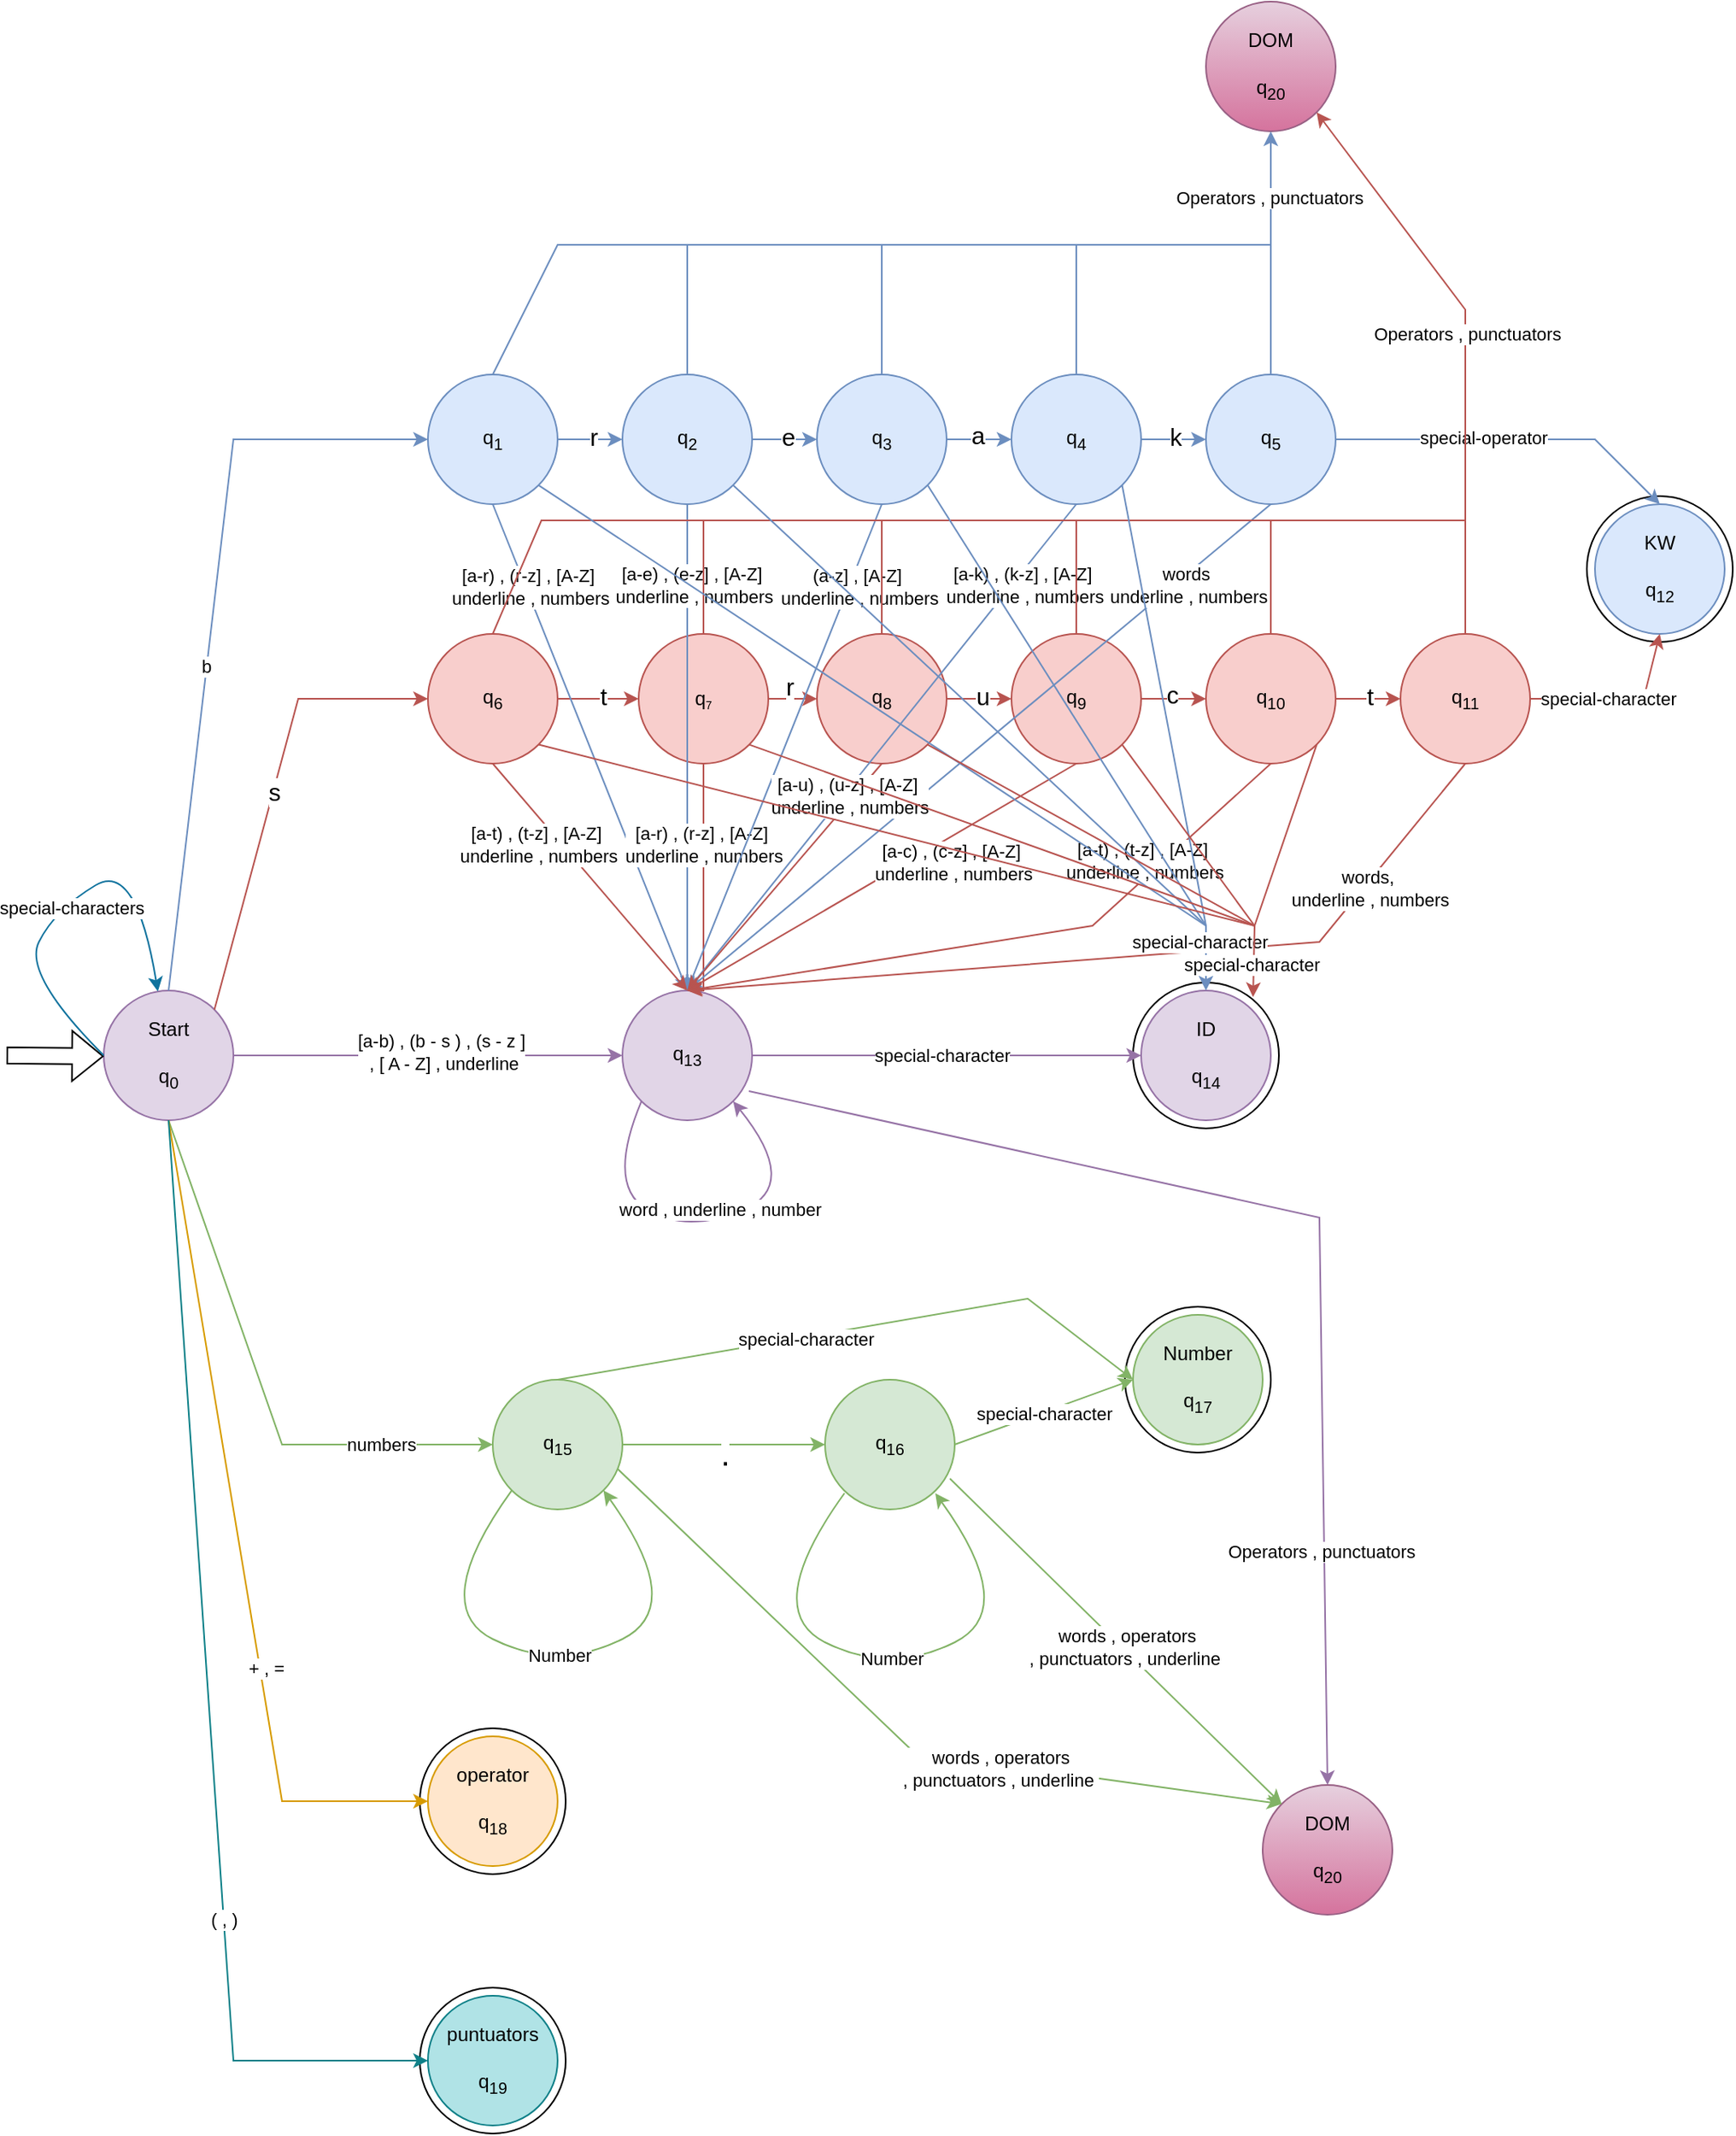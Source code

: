 <mxfile version="22.0.8" type="google">
  <diagram name="Page-1" id="tu3L6ESJfjVAwitMhg03">
    <mxGraphModel grid="1" page="1" gridSize="10" guides="1" tooltips="1" connect="1" arrows="1" fold="1" pageScale="1" pageWidth="850" pageHeight="1100" math="0" shadow="0">
      <root>
        <mxCell id="0" />
        <mxCell id="1" parent="0" />
        <mxCell id="mqDDfRBbFSN-000igJr9-121" value="" style="ellipse;whiteSpace=wrap;html=1;aspect=fixed;" vertex="1" parent="1">
          <mxGeometry x="275" y="955" width="90" height="90" as="geometry" />
        </mxCell>
        <mxCell id="mqDDfRBbFSN-000igJr9-116" value="" style="ellipse;whiteSpace=wrap;html=1;aspect=fixed;" vertex="1" parent="1">
          <mxGeometry x="275" y="795" width="90" height="90" as="geometry" />
        </mxCell>
        <mxCell id="mqDDfRBbFSN-000igJr9-105" value="" style="ellipse;whiteSpace=wrap;html=1;aspect=fixed;" vertex="1" parent="1">
          <mxGeometry x="710" y="535" width="90" height="90" as="geometry" />
        </mxCell>
        <mxCell id="mqDDfRBbFSN-000igJr9-84" value="" style="ellipse;whiteSpace=wrap;html=1;aspect=fixed;" vertex="1" parent="1">
          <mxGeometry x="995" y="35" width="90" height="90" as="geometry" />
        </mxCell>
        <mxCell id="mqDDfRBbFSN-000igJr9-83" value="" style="ellipse;whiteSpace=wrap;html=1;aspect=fixed;" vertex="1" parent="1">
          <mxGeometry x="715" y="335" width="90" height="90" as="geometry" />
        </mxCell>
        <mxCell id="mqDDfRBbFSN-000igJr9-48" style="edgeStyle=orthogonalEdgeStyle;rounded=0;orthogonalLoop=1;jettySize=auto;html=1;fillColor=#e1d5e7;strokeColor=#9673a6;" edge="1" parent="1" source="EbS9nWY_aXkNQyXlSpU5-1" target="mqDDfRBbFSN-000igJr9-47">
          <mxGeometry relative="1" as="geometry">
            <Array as="points">
              <mxPoint x="220" y="380" />
              <mxPoint x="220" y="380" />
            </Array>
          </mxGeometry>
        </mxCell>
        <mxCell id="mqDDfRBbFSN-000igJr9-49" value="[a-b) , (b - s ) , (s - z ]&lt;br&gt;&amp;nbsp;, [ A - Z] , underline" style="edgeLabel;html=1;align=center;verticalAlign=middle;resizable=0;points=[];" connectable="0" vertex="1" parent="mqDDfRBbFSN-000igJr9-48">
          <mxGeometry x="0.067" y="2" relative="1" as="geometry">
            <mxPoint as="offset" />
          </mxGeometry>
        </mxCell>
        <mxCell id="EbS9nWY_aXkNQyXlSpU5-1" value="Start&lt;br&gt;&lt;br&gt;q&lt;sub&gt;0&lt;/sub&gt;" style="ellipse;whiteSpace=wrap;html=1;aspect=fixed;fillColor=#e1d5e7;strokeColor=#9673a6;" vertex="1" parent="1">
          <mxGeometry x="80" y="340" width="80" height="80" as="geometry" />
        </mxCell>
        <mxCell id="EbS9nWY_aXkNQyXlSpU5-2" value="" style="shape=flexArrow;endArrow=classic;html=1;rounded=0;" edge="1" parent="1">
          <mxGeometry width="50" height="50" relative="1" as="geometry">
            <mxPoint x="20" y="380" as="sourcePoint" />
            <mxPoint x="80" y="380.5" as="targetPoint" />
          </mxGeometry>
        </mxCell>
        <mxCell id="mqDDfRBbFSN-000igJr9-10" style="edgeStyle=orthogonalEdgeStyle;rounded=0;orthogonalLoop=1;jettySize=auto;html=1;entryX=0;entryY=0.5;entryDx=0;entryDy=0;fillColor=#dae8fc;strokeColor=#6c8ebf;" edge="1" parent="1" source="mqDDfRBbFSN-000igJr9-1" target="mqDDfRBbFSN-000igJr9-7">
          <mxGeometry relative="1" as="geometry" />
        </mxCell>
        <mxCell id="mqDDfRBbFSN-000igJr9-11" value="&lt;font style=&quot;font-size: 15px;&quot;&gt;r&lt;/font&gt;" style="edgeLabel;html=1;align=center;verticalAlign=middle;resizable=0;points=[];" connectable="0" vertex="1" parent="mqDDfRBbFSN-000igJr9-10">
          <mxGeometry x="0.1" y="-3" relative="1" as="geometry">
            <mxPoint y="-5" as="offset" />
          </mxGeometry>
        </mxCell>
        <mxCell id="mqDDfRBbFSN-000igJr9-1" value="q&lt;sub&gt;1&lt;/sub&gt;" style="ellipse;whiteSpace=wrap;html=1;aspect=fixed;fillColor=#dae8fc;strokeColor=#6c8ebf;" vertex="1" parent="1">
          <mxGeometry x="280" y="-40" width="80" height="80" as="geometry" />
        </mxCell>
        <mxCell id="mqDDfRBbFSN-000igJr9-3" value="" style="endArrow=classic;html=1;rounded=0;exitX=0.5;exitY=0;exitDx=0;exitDy=0;entryX=0;entryY=0.5;entryDx=0;entryDy=0;fillColor=#dae8fc;strokeColor=#6c8ebf;" edge="1" parent="1" source="EbS9nWY_aXkNQyXlSpU5-1" target="mqDDfRBbFSN-000igJr9-1">
          <mxGeometry width="50" height="50" relative="1" as="geometry">
            <mxPoint x="120" y="240" as="sourcePoint" />
            <mxPoint x="170" y="190" as="targetPoint" />
            <Array as="points">
              <mxPoint x="160" />
            </Array>
          </mxGeometry>
        </mxCell>
        <mxCell id="mqDDfRBbFSN-000igJr9-6" value="b" style="edgeLabel;html=1;align=center;verticalAlign=middle;resizable=0;points=[];" connectable="0" vertex="1" parent="mqDDfRBbFSN-000igJr9-3">
          <mxGeometry x="-0.126" y="1" relative="1" as="geometry">
            <mxPoint as="offset" />
          </mxGeometry>
        </mxCell>
        <mxCell id="mqDDfRBbFSN-000igJr9-13" style="edgeStyle=orthogonalEdgeStyle;rounded=0;orthogonalLoop=1;jettySize=auto;html=1;entryX=0;entryY=0.5;entryDx=0;entryDy=0;fillColor=#dae8fc;strokeColor=#6c8ebf;" edge="1" parent="1" source="mqDDfRBbFSN-000igJr9-7" target="mqDDfRBbFSN-000igJr9-12">
          <mxGeometry relative="1" as="geometry" />
        </mxCell>
        <mxCell id="mqDDfRBbFSN-000igJr9-14" value="&lt;font style=&quot;font-size: 15px;&quot;&gt;e&lt;/font&gt;" style="edgeLabel;html=1;align=center;verticalAlign=middle;resizable=0;points=[];" connectable="0" vertex="1" parent="mqDDfRBbFSN-000igJr9-13">
          <mxGeometry x="0.1" relative="1" as="geometry">
            <mxPoint y="-2" as="offset" />
          </mxGeometry>
        </mxCell>
        <mxCell id="mqDDfRBbFSN-000igJr9-7" value="q&lt;sub&gt;2&lt;/sub&gt;" style="ellipse;whiteSpace=wrap;html=1;aspect=fixed;fillColor=#dae8fc;strokeColor=#6c8ebf;" vertex="1" parent="1">
          <mxGeometry x="400" y="-40" width="80" height="80" as="geometry" />
        </mxCell>
        <mxCell id="mqDDfRBbFSN-000igJr9-16" style="edgeStyle=orthogonalEdgeStyle;rounded=0;orthogonalLoop=1;jettySize=auto;html=1;exitX=1;exitY=0.5;exitDx=0;exitDy=0;entryX=0;entryY=0.5;entryDx=0;entryDy=0;fillColor=#dae8fc;strokeColor=#6c8ebf;" edge="1" parent="1" source="mqDDfRBbFSN-000igJr9-12" target="mqDDfRBbFSN-000igJr9-15">
          <mxGeometry relative="1" as="geometry">
            <Array as="points">
              <mxPoint x="620" />
              <mxPoint x="620" />
            </Array>
          </mxGeometry>
        </mxCell>
        <mxCell id="mqDDfRBbFSN-000igJr9-17" value="&lt;font style=&quot;font-size: 15px;&quot;&gt;a&lt;/font&gt;" style="edgeLabel;html=1;align=center;verticalAlign=middle;resizable=0;points=[];" connectable="0" vertex="1" parent="mqDDfRBbFSN-000igJr9-16">
          <mxGeometry x="-0.05" y="-1" relative="1" as="geometry">
            <mxPoint y="-4" as="offset" />
          </mxGeometry>
        </mxCell>
        <mxCell id="mqDDfRBbFSN-000igJr9-12" value="q&lt;sub&gt;3&lt;/sub&gt;" style="ellipse;whiteSpace=wrap;html=1;aspect=fixed;fillColor=#dae8fc;strokeColor=#6c8ebf;" vertex="1" parent="1">
          <mxGeometry x="520" y="-40" width="80" height="80" as="geometry" />
        </mxCell>
        <mxCell id="mqDDfRBbFSN-000igJr9-19" style="edgeStyle=orthogonalEdgeStyle;rounded=0;orthogonalLoop=1;jettySize=auto;html=1;entryX=0;entryY=0.5;entryDx=0;entryDy=0;fillColor=#dae8fc;strokeColor=#6c8ebf;" edge="1" parent="1" source="mqDDfRBbFSN-000igJr9-15" target="mqDDfRBbFSN-000igJr9-18">
          <mxGeometry relative="1" as="geometry" />
        </mxCell>
        <mxCell id="mqDDfRBbFSN-000igJr9-20" value="&lt;font style=&quot;font-size: 15px;&quot;&gt;k&lt;/font&gt;" style="edgeLabel;html=1;align=center;verticalAlign=middle;resizable=0;points=[];" connectable="0" vertex="1" parent="mqDDfRBbFSN-000igJr9-19">
          <mxGeometry x="0.05" y="-1" relative="1" as="geometry">
            <mxPoint y="-3" as="offset" />
          </mxGeometry>
        </mxCell>
        <mxCell id="mqDDfRBbFSN-000igJr9-15" value="q&lt;sub&gt;4&lt;/sub&gt;" style="ellipse;whiteSpace=wrap;html=1;aspect=fixed;fillColor=#dae8fc;strokeColor=#6c8ebf;" vertex="1" parent="1">
          <mxGeometry x="640" y="-40" width="80" height="80" as="geometry" />
        </mxCell>
        <mxCell id="mqDDfRBbFSN-000igJr9-18" value="q&lt;sub&gt;5&lt;/sub&gt;" style="ellipse;whiteSpace=wrap;html=1;aspect=fixed;fillColor=#dae8fc;strokeColor=#6c8ebf;" vertex="1" parent="1">
          <mxGeometry x="760" y="-40" width="80" height="80" as="geometry" />
        </mxCell>
        <mxCell id="mqDDfRBbFSN-000igJr9-22" value="KW&lt;br&gt;&lt;br&gt;q&lt;sub&gt;12&lt;/sub&gt;" style="ellipse;whiteSpace=wrap;html=1;aspect=fixed;fillColor=#dae8fc;strokeColor=#6c8ebf;" vertex="1" parent="1">
          <mxGeometry x="1000" y="40" width="80" height="80" as="geometry" />
        </mxCell>
        <mxCell id="mqDDfRBbFSN-000igJr9-23" value="" style="endArrow=classic;html=1;rounded=0;entryX=0.5;entryY=0;entryDx=0;entryDy=0;fillColor=#dae8fc;strokeColor=#6c8ebf;" edge="1" parent="1" source="mqDDfRBbFSN-000igJr9-18" target="mqDDfRBbFSN-000igJr9-22">
          <mxGeometry width="50" height="50" relative="1" as="geometry">
            <mxPoint x="840" y="50" as="sourcePoint" />
            <mxPoint x="910.711" as="targetPoint" />
            <Array as="points">
              <mxPoint x="1000" />
            </Array>
          </mxGeometry>
        </mxCell>
        <mxCell id="mqDDfRBbFSN-000igJr9-24" value="special-operator" style="edgeLabel;html=1;align=center;verticalAlign=middle;resizable=0;points=[];" connectable="0" vertex="1" parent="mqDDfRBbFSN-000igJr9-23">
          <mxGeometry x="-0.165" y="1" relative="1" as="geometry">
            <mxPoint as="offset" />
          </mxGeometry>
        </mxCell>
        <mxCell id="mqDDfRBbFSN-000igJr9-40" value="" style="edgeStyle=orthogonalEdgeStyle;rounded=0;orthogonalLoop=1;jettySize=auto;html=1;fillColor=#f8cecc;strokeColor=#b85450;" edge="1" parent="1" source="mqDDfRBbFSN-000igJr9-25" target="mqDDfRBbFSN-000igJr9-29">
          <mxGeometry relative="1" as="geometry" />
        </mxCell>
        <mxCell id="mqDDfRBbFSN-000igJr9-41" value="&lt;span style=&quot;font-size: 15px;&quot;&gt;t&lt;/span&gt;" style="edgeLabel;html=1;align=center;verticalAlign=middle;resizable=0;points=[];" connectable="0" vertex="1" parent="mqDDfRBbFSN-000igJr9-40">
          <mxGeometry x="0.1" y="2" relative="1" as="geometry">
            <mxPoint as="offset" />
          </mxGeometry>
        </mxCell>
        <mxCell id="mqDDfRBbFSN-000igJr9-25" value="q&lt;sub&gt;6&lt;/sub&gt;" style="ellipse;whiteSpace=wrap;html=1;aspect=fixed;fillColor=#f8cecc;strokeColor=#b85450;" vertex="1" parent="1">
          <mxGeometry x="280" y="120" width="80" height="80" as="geometry" />
        </mxCell>
        <mxCell id="mqDDfRBbFSN-000igJr9-26" value="&lt;font style=&quot;font-size: 15px;&quot;&gt;s&lt;/font&gt;" style="endArrow=classic;html=1;rounded=0;entryX=0;entryY=0.5;entryDx=0;entryDy=0;exitX=1;exitY=0;exitDx=0;exitDy=0;fillColor=#f8cecc;strokeColor=#b85450;" edge="1" parent="1" source="EbS9nWY_aXkNQyXlSpU5-1" target="mqDDfRBbFSN-000igJr9-25">
          <mxGeometry width="50" height="50" relative="1" as="geometry">
            <mxPoint x="190" y="240" as="sourcePoint" />
            <mxPoint x="240" y="190" as="targetPoint" />
            <Array as="points">
              <mxPoint x="200" y="160" />
            </Array>
          </mxGeometry>
        </mxCell>
        <mxCell id="mqDDfRBbFSN-000igJr9-27" style="edgeStyle=orthogonalEdgeStyle;rounded=0;orthogonalLoop=1;jettySize=auto;html=1;entryX=0;entryY=0.5;entryDx=0;entryDy=0;fillColor=#f8cecc;strokeColor=#b85450;" edge="1" parent="1" source="mqDDfRBbFSN-000igJr9-29" target="mqDDfRBbFSN-000igJr9-32">
          <mxGeometry relative="1" as="geometry" />
        </mxCell>
        <mxCell id="mqDDfRBbFSN-000igJr9-28" value="&lt;font style=&quot;font-size: 15px;&quot;&gt;r&lt;/font&gt;" style="edgeLabel;html=1;align=center;verticalAlign=middle;resizable=0;points=[];" connectable="0" vertex="1" parent="mqDDfRBbFSN-000igJr9-27">
          <mxGeometry x="0.1" y="-3" relative="1" as="geometry">
            <mxPoint y="-5" as="offset" />
          </mxGeometry>
        </mxCell>
        <mxCell id="mqDDfRBbFSN-000igJr9-73" style="edgeStyle=orthogonalEdgeStyle;rounded=0;orthogonalLoop=1;jettySize=auto;html=1;entryX=0.5;entryY=0;entryDx=0;entryDy=0;fillColor=#f8cecc;strokeColor=#b85450;" edge="1" parent="1" source="mqDDfRBbFSN-000igJr9-29" target="mqDDfRBbFSN-000igJr9-47">
          <mxGeometry relative="1" as="geometry">
            <Array as="points">
              <mxPoint x="450" y="340" />
            </Array>
          </mxGeometry>
        </mxCell>
        <mxCell id="mqDDfRBbFSN-000igJr9-29" value="q&lt;span style=&quot;font-size: 8.333px;&quot;&gt;&lt;sub&gt;7&lt;/sub&gt;&lt;/span&gt;" style="ellipse;whiteSpace=wrap;html=1;aspect=fixed;fillColor=#f8cecc;strokeColor=#b85450;" vertex="1" parent="1">
          <mxGeometry x="410" y="120" width="80" height="80" as="geometry" />
        </mxCell>
        <mxCell id="mqDDfRBbFSN-000igJr9-30" style="edgeStyle=orthogonalEdgeStyle;rounded=0;orthogonalLoop=1;jettySize=auto;html=1;entryX=0;entryY=0.5;entryDx=0;entryDy=0;fillColor=#f8cecc;strokeColor=#b85450;" edge="1" parent="1" source="mqDDfRBbFSN-000igJr9-32" target="mqDDfRBbFSN-000igJr9-35">
          <mxGeometry relative="1" as="geometry" />
        </mxCell>
        <mxCell id="mqDDfRBbFSN-000igJr9-31" value="&lt;font style=&quot;font-size: 15px;&quot;&gt;u&lt;/font&gt;" style="edgeLabel;html=1;align=center;verticalAlign=middle;resizable=0;points=[];" connectable="0" vertex="1" parent="mqDDfRBbFSN-000igJr9-30">
          <mxGeometry x="0.1" relative="1" as="geometry">
            <mxPoint y="-2" as="offset" />
          </mxGeometry>
        </mxCell>
        <mxCell id="mqDDfRBbFSN-000igJr9-32" value="q&lt;sub&gt;8&lt;/sub&gt;" style="ellipse;whiteSpace=wrap;html=1;aspect=fixed;fillColor=#f8cecc;strokeColor=#b85450;" vertex="1" parent="1">
          <mxGeometry x="520" y="120" width="80" height="80" as="geometry" />
        </mxCell>
        <mxCell id="mqDDfRBbFSN-000igJr9-33" style="edgeStyle=orthogonalEdgeStyle;rounded=0;orthogonalLoop=1;jettySize=auto;html=1;exitX=1;exitY=0.5;exitDx=0;exitDy=0;entryX=0;entryY=0.5;entryDx=0;entryDy=0;fillColor=#f8cecc;strokeColor=#b85450;" edge="1" parent="1" source="mqDDfRBbFSN-000igJr9-35" target="mqDDfRBbFSN-000igJr9-38">
          <mxGeometry relative="1" as="geometry">
            <Array as="points">
              <mxPoint x="740" y="160" />
              <mxPoint x="740" y="160" />
            </Array>
          </mxGeometry>
        </mxCell>
        <mxCell id="mqDDfRBbFSN-000igJr9-34" value="&lt;font style=&quot;font-size: 15px;&quot;&gt;c&lt;/font&gt;" style="edgeLabel;html=1;align=center;verticalAlign=middle;resizable=0;points=[];" connectable="0" vertex="1" parent="mqDDfRBbFSN-000igJr9-33">
          <mxGeometry x="-0.05" y="-1" relative="1" as="geometry">
            <mxPoint y="-4" as="offset" />
          </mxGeometry>
        </mxCell>
        <mxCell id="mqDDfRBbFSN-000igJr9-35" value="q&lt;sub&gt;9&lt;/sub&gt;" style="ellipse;whiteSpace=wrap;html=1;aspect=fixed;fillColor=#f8cecc;strokeColor=#b85450;" vertex="1" parent="1">
          <mxGeometry x="640" y="120" width="80" height="80" as="geometry" />
        </mxCell>
        <mxCell id="mqDDfRBbFSN-000igJr9-36" style="edgeStyle=orthogonalEdgeStyle;rounded=0;orthogonalLoop=1;jettySize=auto;html=1;entryX=0;entryY=0.5;entryDx=0;entryDy=0;fillColor=#f8cecc;strokeColor=#b85450;" edge="1" parent="1" source="mqDDfRBbFSN-000igJr9-38" target="mqDDfRBbFSN-000igJr9-39">
          <mxGeometry relative="1" as="geometry" />
        </mxCell>
        <mxCell id="mqDDfRBbFSN-000igJr9-37" value="&lt;font style=&quot;font-size: 15px;&quot;&gt;t&lt;/font&gt;" style="edgeLabel;html=1;align=center;verticalAlign=middle;resizable=0;points=[];" connectable="0" vertex="1" parent="mqDDfRBbFSN-000igJr9-36">
          <mxGeometry x="0.05" y="-1" relative="1" as="geometry">
            <mxPoint y="-3" as="offset" />
          </mxGeometry>
        </mxCell>
        <mxCell id="mqDDfRBbFSN-000igJr9-38" value="q&lt;sub&gt;10&lt;/sub&gt;" style="ellipse;whiteSpace=wrap;html=1;aspect=fixed;fillColor=#f8cecc;strokeColor=#b85450;" vertex="1" parent="1">
          <mxGeometry x="760" y="120" width="80" height="80" as="geometry" />
        </mxCell>
        <mxCell id="mqDDfRBbFSN-000igJr9-39" value="q&lt;sub&gt;11&lt;/sub&gt;" style="ellipse;whiteSpace=wrap;html=1;aspect=fixed;fillColor=#f8cecc;strokeColor=#b85450;" vertex="1" parent="1">
          <mxGeometry x="880" y="120" width="80" height="80" as="geometry" />
        </mxCell>
        <mxCell id="mqDDfRBbFSN-000igJr9-44" value="" style="endArrow=classic;html=1;rounded=0;exitX=1;exitY=0.5;exitDx=0;exitDy=0;entryX=0.5;entryY=1;entryDx=0;entryDy=0;fillColor=#f8cecc;strokeColor=#b85450;" edge="1" parent="1" source="mqDDfRBbFSN-000igJr9-39" target="mqDDfRBbFSN-000igJr9-22">
          <mxGeometry width="50" height="50" relative="1" as="geometry">
            <mxPoint x="1020" y="200" as="sourcePoint" />
            <mxPoint x="1070" y="150" as="targetPoint" />
            <Array as="points">
              <mxPoint x="1030" y="160" />
            </Array>
          </mxGeometry>
        </mxCell>
        <mxCell id="mqDDfRBbFSN-000igJr9-45" value="special-character" style="edgeLabel;html=1;align=center;verticalAlign=middle;resizable=0;points=[];" connectable="0" vertex="1" parent="mqDDfRBbFSN-000igJr9-44">
          <mxGeometry x="-0.137" relative="1" as="geometry">
            <mxPoint as="offset" />
          </mxGeometry>
        </mxCell>
        <mxCell id="mqDDfRBbFSN-000igJr9-57" style="edgeStyle=orthogonalEdgeStyle;rounded=0;orthogonalLoop=1;jettySize=auto;html=1;entryX=0;entryY=0.5;entryDx=0;entryDy=0;fillColor=#e1d5e7;strokeColor=#9673a6;" edge="1" parent="1" source="mqDDfRBbFSN-000igJr9-47" target="mqDDfRBbFSN-000igJr9-50">
          <mxGeometry relative="1" as="geometry" />
        </mxCell>
        <mxCell id="mqDDfRBbFSN-000igJr9-58" value="special-character" style="edgeLabel;html=1;align=center;verticalAlign=middle;resizable=0;points=[];" connectable="0" vertex="1" parent="mqDDfRBbFSN-000igJr9-57">
          <mxGeometry x="-0.025" y="-4" relative="1" as="geometry">
            <mxPoint y="-4" as="offset" />
          </mxGeometry>
        </mxCell>
        <mxCell id="mqDDfRBbFSN-000igJr9-47" value="q&lt;sub&gt;13&lt;/sub&gt;" style="ellipse;whiteSpace=wrap;html=1;aspect=fixed;fillColor=#e1d5e7;strokeColor=#9673a6;" vertex="1" parent="1">
          <mxGeometry x="400" y="340" width="80" height="80" as="geometry" />
        </mxCell>
        <mxCell id="mqDDfRBbFSN-000igJr9-50" value="ID&lt;br&gt;&lt;br&gt;q&lt;sub&gt;14&lt;/sub&gt;" style="ellipse;whiteSpace=wrap;html=1;aspect=fixed;fillColor=#e1d5e7;strokeColor=#9673a6;" vertex="1" parent="1">
          <mxGeometry x="720" y="340" width="80" height="80" as="geometry" />
        </mxCell>
        <mxCell id="mqDDfRBbFSN-000igJr9-53" value="" style="curved=1;endArrow=classic;html=1;rounded=0;exitX=0;exitY=1;exitDx=0;exitDy=0;entryX=1;entryY=1;entryDx=0;entryDy=0;fillColor=#e1d5e7;strokeColor=#9673a6;" edge="1" parent="1" source="mqDDfRBbFSN-000igJr9-47" target="mqDDfRBbFSN-000igJr9-47">
          <mxGeometry width="50" height="50" relative="1" as="geometry">
            <mxPoint x="310" y="510" as="sourcePoint" />
            <mxPoint x="360" y="460" as="targetPoint" />
            <Array as="points">
              <mxPoint x="390" y="460" />
              <mxPoint x="440" y="490" />
              <mxPoint x="510" y="460" />
            </Array>
          </mxGeometry>
        </mxCell>
        <mxCell id="mqDDfRBbFSN-000igJr9-54" value="word , underline , number" style="edgeLabel;html=1;align=center;verticalAlign=middle;resizable=0;points=[];" connectable="0" vertex="1" parent="mqDDfRBbFSN-000igJr9-53">
          <mxGeometry x="0.074" y="6" relative="1" as="geometry">
            <mxPoint as="offset" />
          </mxGeometry>
        </mxCell>
        <mxCell id="mqDDfRBbFSN-000igJr9-59" value="" style="endArrow=classic;html=1;rounded=0;exitX=0.5;exitY=1;exitDx=0;exitDy=0;entryX=0.5;entryY=0;entryDx=0;entryDy=0;fillColor=#dae8fc;strokeColor=#6c8ebf;" edge="1" parent="1" source="mqDDfRBbFSN-000igJr9-1" target="mqDDfRBbFSN-000igJr9-47">
          <mxGeometry width="50" height="50" relative="1" as="geometry">
            <mxPoint x="360" y="110" as="sourcePoint" />
            <mxPoint x="440" y="280" as="targetPoint" />
          </mxGeometry>
        </mxCell>
        <mxCell id="mqDDfRBbFSN-000igJr9-60" value="[a-r) , (r-z] , [A-Z]&amp;nbsp;&lt;br&gt;underline , numbers" style="edgeLabel;html=1;align=center;verticalAlign=middle;resizable=0;points=[];" connectable="0" vertex="1" parent="mqDDfRBbFSN-000igJr9-59">
          <mxGeometry x="0.407" relative="1" as="geometry">
            <mxPoint x="-62" y="-160" as="offset" />
          </mxGeometry>
        </mxCell>
        <mxCell id="mqDDfRBbFSN-000igJr9-61" value="" style="endArrow=classic;html=1;rounded=0;exitX=0.5;exitY=1;exitDx=0;exitDy=0;entryX=0.5;entryY=0;entryDx=0;entryDy=0;fillColor=#dae8fc;strokeColor=#6c8ebf;" edge="1" parent="1" source="mqDDfRBbFSN-000igJr9-7" target="mqDDfRBbFSN-000igJr9-47">
          <mxGeometry width="50" height="50" relative="1" as="geometry">
            <mxPoint x="470" y="110" as="sourcePoint" />
            <mxPoint x="520" y="60" as="targetPoint" />
          </mxGeometry>
        </mxCell>
        <mxCell id="mqDDfRBbFSN-000igJr9-62" value="[a-e) , (e-z] , [A-Z]&amp;nbsp;&lt;br style=&quot;border-color: var(--border-color);&quot;&gt;underline , numbers" style="edgeLabel;html=1;align=center;verticalAlign=middle;resizable=0;points=[];" connectable="0" vertex="1" parent="mqDDfRBbFSN-000igJr9-61">
          <mxGeometry x="-0.633" y="4" relative="1" as="geometry">
            <mxPoint y="-5" as="offset" />
          </mxGeometry>
        </mxCell>
        <mxCell id="mqDDfRBbFSN-000igJr9-74" value="[a-r) , (r-z] , [A-Z]&amp;nbsp;&lt;br style=&quot;border-color: var(--border-color);&quot;&gt;underline , numbers" style="edgeLabel;html=1;align=center;verticalAlign=middle;resizable=0;points=[];" connectable="0" vertex="1" parent="mqDDfRBbFSN-000igJr9-61">
          <mxGeometry x="0.447" y="-3" relative="1" as="geometry">
            <mxPoint x="13" y="-7" as="offset" />
          </mxGeometry>
        </mxCell>
        <mxCell id="mqDDfRBbFSN-000igJr9-65" value="" style="endArrow=classic;html=1;rounded=0;exitX=0.5;exitY=1;exitDx=0;exitDy=0;entryX=0.5;entryY=0;entryDx=0;entryDy=0;fillColor=#dae8fc;strokeColor=#6c8ebf;" edge="1" parent="1" source="mqDDfRBbFSN-000igJr9-12" target="mqDDfRBbFSN-000igJr9-47">
          <mxGeometry width="50" height="50" relative="1" as="geometry">
            <mxPoint x="600" y="110" as="sourcePoint" />
            <mxPoint x="650" y="60" as="targetPoint" />
          </mxGeometry>
        </mxCell>
        <mxCell id="mqDDfRBbFSN-000igJr9-66" value="(a-z] , [A-Z]&amp;nbsp;&lt;br style=&quot;border-color: var(--border-color);&quot;&gt;underline , numbers" style="edgeLabel;html=1;align=center;verticalAlign=middle;resizable=0;points=[];" connectable="0" vertex="1" parent="mqDDfRBbFSN-000igJr9-65">
          <mxGeometry x="-0.657" relative="1" as="geometry">
            <mxPoint x="6" y="-1" as="offset" />
          </mxGeometry>
        </mxCell>
        <mxCell id="mqDDfRBbFSN-000igJr9-67" value="" style="endArrow=classic;html=1;rounded=0;exitX=0.5;exitY=1;exitDx=0;exitDy=0;entryX=0.5;entryY=0;entryDx=0;entryDy=0;fillColor=#dae8fc;strokeColor=#6c8ebf;" edge="1" parent="1" source="mqDDfRBbFSN-000igJr9-15" target="mqDDfRBbFSN-000igJr9-47">
          <mxGeometry width="50" height="50" relative="1" as="geometry">
            <mxPoint x="710" y="100" as="sourcePoint" />
            <mxPoint x="760" y="50" as="targetPoint" />
          </mxGeometry>
        </mxCell>
        <mxCell id="mqDDfRBbFSN-000igJr9-68" value="[a-k) , (k-z] , [A-Z]&amp;nbsp;&lt;br style=&quot;border-color: var(--border-color);&quot;&gt;underline , numbers" style="edgeLabel;html=1;align=center;verticalAlign=middle;resizable=0;points=[];" connectable="0" vertex="1" parent="mqDDfRBbFSN-000igJr9-67">
          <mxGeometry x="-0.702" y="4" relative="1" as="geometry">
            <mxPoint y="3" as="offset" />
          </mxGeometry>
        </mxCell>
        <mxCell id="mqDDfRBbFSN-000igJr9-69" value="" style="endArrow=classic;html=1;rounded=0;exitX=0.5;exitY=1;exitDx=0;exitDy=0;entryX=0.5;entryY=0;entryDx=0;entryDy=0;fillColor=#dae8fc;strokeColor=#6c8ebf;" edge="1" parent="1" source="mqDDfRBbFSN-000igJr9-18" target="mqDDfRBbFSN-000igJr9-47">
          <mxGeometry width="50" height="50" relative="1" as="geometry">
            <mxPoint x="840" y="110" as="sourcePoint" />
            <mxPoint x="890" y="60" as="targetPoint" />
          </mxGeometry>
        </mxCell>
        <mxCell id="mqDDfRBbFSN-000igJr9-70" value="words&amp;nbsp;&lt;br style=&quot;border-color: var(--border-color);&quot;&gt;underline , numbers" style="edgeLabel;html=1;align=center;verticalAlign=middle;resizable=0;points=[];" connectable="0" vertex="1" parent="mqDDfRBbFSN-000igJr9-69">
          <mxGeometry x="-0.696" y="-2" relative="1" as="geometry">
            <mxPoint x="5" y="6" as="offset" />
          </mxGeometry>
        </mxCell>
        <mxCell id="mqDDfRBbFSN-000igJr9-71" value="" style="endArrow=classic;html=1;rounded=0;exitX=0.5;exitY=1;exitDx=0;exitDy=0;entryX=0.5;entryY=0;entryDx=0;entryDy=0;fillColor=#f8cecc;strokeColor=#b85450;" edge="1" parent="1" source="mqDDfRBbFSN-000igJr9-25" target="mqDDfRBbFSN-000igJr9-47">
          <mxGeometry width="50" height="50" relative="1" as="geometry">
            <mxPoint x="310" y="280" as="sourcePoint" />
            <mxPoint x="360" y="230" as="targetPoint" />
          </mxGeometry>
        </mxCell>
        <mxCell id="mqDDfRBbFSN-000igJr9-72" value="[a-t) , (t-z] , [A-Z]&amp;nbsp;&lt;br style=&quot;border-color: var(--border-color);&quot;&gt;underline , numbers" style="edgeLabel;html=1;align=center;verticalAlign=middle;resizable=0;points=[];" connectable="0" vertex="1" parent="mqDDfRBbFSN-000igJr9-71">
          <mxGeometry x="-0.506" y="-2" relative="1" as="geometry">
            <mxPoint y="14" as="offset" />
          </mxGeometry>
        </mxCell>
        <mxCell id="mqDDfRBbFSN-000igJr9-75" value="" style="endArrow=classic;html=1;rounded=0;exitX=0.5;exitY=1;exitDx=0;exitDy=0;fillColor=#f8cecc;strokeColor=#b85450;" edge="1" parent="1" source="mqDDfRBbFSN-000igJr9-32">
          <mxGeometry width="50" height="50" relative="1" as="geometry">
            <mxPoint x="570" y="310" as="sourcePoint" />
            <mxPoint x="440" y="340" as="targetPoint" />
          </mxGeometry>
        </mxCell>
        <mxCell id="mqDDfRBbFSN-000igJr9-76" value="[a-u) , (u-z] , [A-Z]&amp;nbsp;&lt;br style=&quot;border-color: var(--border-color);&quot;&gt;underline , numbers" style="edgeLabel;html=1;align=center;verticalAlign=middle;resizable=0;points=[];" connectable="0" vertex="1" parent="mqDDfRBbFSN-000igJr9-75">
          <mxGeometry x="-0.368" y="1" relative="1" as="geometry">
            <mxPoint x="17" y="-25" as="offset" />
          </mxGeometry>
        </mxCell>
        <mxCell id="mqDDfRBbFSN-000igJr9-77" value="" style="endArrow=classic;html=1;rounded=0;exitX=0.5;exitY=1;exitDx=0;exitDy=0;fillColor=#f8cecc;strokeColor=#b85450;" edge="1" parent="1" source="mqDDfRBbFSN-000igJr9-35">
          <mxGeometry width="50" height="50" relative="1" as="geometry">
            <mxPoint x="700" y="310" as="sourcePoint" />
            <mxPoint x="440" y="340" as="targetPoint" />
          </mxGeometry>
        </mxCell>
        <mxCell id="mqDDfRBbFSN-000igJr9-78" value="[a-c) , (c-z] , [A-Z]&amp;nbsp;&lt;br style=&quot;border-color: var(--border-color);&quot;&gt;underline , numbers" style="edgeLabel;html=1;align=center;verticalAlign=middle;resizable=0;points=[];" connectable="0" vertex="1" parent="mqDDfRBbFSN-000igJr9-77">
          <mxGeometry x="-0.344" y="4" relative="1" as="geometry">
            <mxPoint y="11" as="offset" />
          </mxGeometry>
        </mxCell>
        <mxCell id="mqDDfRBbFSN-000igJr9-79" value="" style="endArrow=classic;html=1;rounded=0;exitX=0.5;exitY=1;exitDx=0;exitDy=0;entryX=0.5;entryY=0;entryDx=0;entryDy=0;fillColor=#f8cecc;strokeColor=#b85450;" edge="1" parent="1" source="mqDDfRBbFSN-000igJr9-38" target="mqDDfRBbFSN-000igJr9-47">
          <mxGeometry width="50" height="50" relative="1" as="geometry">
            <mxPoint x="760" y="290" as="sourcePoint" />
            <mxPoint x="810" y="240" as="targetPoint" />
            <Array as="points">
              <mxPoint x="690" y="300" />
            </Array>
          </mxGeometry>
        </mxCell>
        <mxCell id="mqDDfRBbFSN-000igJr9-80" value="[a-t) , (t-z] , [A-Z]&amp;nbsp;&lt;br style=&quot;border-color: var(--border-color);&quot;&gt;underline , numbers" style="edgeLabel;html=1;align=center;verticalAlign=middle;resizable=0;points=[];" connectable="0" vertex="1" parent="mqDDfRBbFSN-000igJr9-79">
          <mxGeometry x="-0.485" y="-2" relative="1" as="geometry">
            <mxPoint y="-8" as="offset" />
          </mxGeometry>
        </mxCell>
        <mxCell id="mqDDfRBbFSN-000igJr9-81" value="" style="endArrow=classic;html=1;rounded=0;exitX=0.5;exitY=1;exitDx=0;exitDy=0;entryX=0.5;entryY=0;entryDx=0;entryDy=0;fillColor=#f8cecc;strokeColor=#b85450;" edge="1" parent="1" source="mqDDfRBbFSN-000igJr9-39" target="mqDDfRBbFSN-000igJr9-47">
          <mxGeometry width="50" height="50" relative="1" as="geometry">
            <mxPoint x="950" y="310" as="sourcePoint" />
            <mxPoint x="1000" y="260" as="targetPoint" />
            <Array as="points">
              <mxPoint x="830" y="310" />
            </Array>
          </mxGeometry>
        </mxCell>
        <mxCell id="mqDDfRBbFSN-000igJr9-82" value="words,&amp;nbsp;&lt;br style=&quot;border-color: var(--border-color);&quot;&gt;underline , numbers" style="edgeLabel;html=1;align=center;verticalAlign=middle;resizable=0;points=[];" connectable="0" vertex="1" parent="mqDDfRBbFSN-000igJr9-81">
          <mxGeometry x="-0.636" y="3" relative="1" as="geometry">
            <mxPoint as="offset" />
          </mxGeometry>
        </mxCell>
        <mxCell id="mqDDfRBbFSN-000igJr9-85" value="q&lt;sub&gt;15&lt;/sub&gt;" style="ellipse;whiteSpace=wrap;html=1;aspect=fixed;fillColor=#d5e8d4;strokeColor=#82b366;" vertex="1" parent="1">
          <mxGeometry x="320" y="580" width="80" height="80" as="geometry" />
        </mxCell>
        <mxCell id="mqDDfRBbFSN-000igJr9-86" value="" style="endArrow=classic;html=1;rounded=0;exitX=0.5;exitY=1;exitDx=0;exitDy=0;entryX=0;entryY=0.5;entryDx=0;entryDy=0;fillColor=#d5e8d4;strokeColor=#82b366;" edge="1" parent="1" source="EbS9nWY_aXkNQyXlSpU5-1" target="mqDDfRBbFSN-000igJr9-85">
          <mxGeometry width="50" height="50" relative="1" as="geometry">
            <mxPoint x="200" y="580" as="sourcePoint" />
            <mxPoint x="250" y="530" as="targetPoint" />
            <Array as="points">
              <mxPoint x="190" y="620" />
            </Array>
          </mxGeometry>
        </mxCell>
        <mxCell id="mqDDfRBbFSN-000igJr9-87" value="numbers" style="edgeLabel;html=1;align=center;verticalAlign=middle;resizable=0;points=[];" connectable="0" vertex="1" parent="mqDDfRBbFSN-000igJr9-86">
          <mxGeometry x="0.596" y="-4" relative="1" as="geometry">
            <mxPoint y="-4" as="offset" />
          </mxGeometry>
        </mxCell>
        <mxCell id="mqDDfRBbFSN-000igJr9-89" value="" style="curved=1;endArrow=classic;html=1;rounded=0;exitX=0;exitY=1;exitDx=0;exitDy=0;entryX=1;entryY=1;entryDx=0;entryDy=0;fillColor=#d5e8d4;strokeColor=#82b366;" edge="1" parent="1" source="mqDDfRBbFSN-000igJr9-85" target="mqDDfRBbFSN-000igJr9-85">
          <mxGeometry width="50" height="50" relative="1" as="geometry">
            <mxPoint x="280" y="700" as="sourcePoint" />
            <mxPoint x="380" y="700" as="targetPoint" />
            <Array as="points">
              <mxPoint x="280" y="720" />
              <mxPoint x="360" y="760" />
              <mxPoint x="440" y="720" />
            </Array>
          </mxGeometry>
        </mxCell>
        <mxCell id="mqDDfRBbFSN-000igJr9-90" value="Number" style="edgeLabel;html=1;align=center;verticalAlign=middle;resizable=0;points=[];" connectable="0" vertex="1" parent="mqDDfRBbFSN-000igJr9-89">
          <mxGeometry x="0.033" y="9" relative="1" as="geometry">
            <mxPoint as="offset" />
          </mxGeometry>
        </mxCell>
        <mxCell id="mqDDfRBbFSN-000igJr9-91" value="" style="endArrow=classic;html=1;rounded=0;exitX=1;exitY=0.5;exitDx=0;exitDy=0;entryX=0;entryY=0.5;entryDx=0;entryDy=0;fillColor=#d5e8d4;strokeColor=#82b366;" edge="1" parent="1" source="mqDDfRBbFSN-000igJr9-85" target="mqDDfRBbFSN-000igJr9-99">
          <mxGeometry width="50" height="50" relative="1" as="geometry">
            <mxPoint x="460" y="660" as="sourcePoint" />
            <mxPoint x="520" y="620" as="targetPoint" />
          </mxGeometry>
        </mxCell>
        <mxCell id="mqDDfRBbFSN-000igJr9-93" value="&lt;font style=&quot;font-size: 20px;&quot;&gt;.&lt;/font&gt;" style="edgeLabel;html=1;align=center;verticalAlign=middle;resizable=0;points=[];" connectable="0" vertex="1" parent="mqDDfRBbFSN-000igJr9-91">
          <mxGeometry y="-5" relative="1" as="geometry">
            <mxPoint as="offset" />
          </mxGeometry>
        </mxCell>
        <mxCell id="mqDDfRBbFSN-000igJr9-99" value="q&lt;sub&gt;16&lt;/sub&gt;" style="ellipse;whiteSpace=wrap;html=1;aspect=fixed;fillColor=#d5e8d4;strokeColor=#82b366;" vertex="1" parent="1">
          <mxGeometry x="525" y="580" width="80" height="80" as="geometry" />
        </mxCell>
        <mxCell id="mqDDfRBbFSN-000igJr9-102" value="" style="curved=1;endArrow=classic;html=1;rounded=0;exitX=0;exitY=1;exitDx=0;exitDy=0;entryX=1;entryY=1;entryDx=0;entryDy=0;fillColor=#d5e8d4;strokeColor=#82b366;" edge="1" parent="1">
          <mxGeometry width="50" height="50" relative="1" as="geometry">
            <mxPoint x="537" y="650" as="sourcePoint" />
            <mxPoint x="593" y="650" as="targetPoint" />
            <Array as="points">
              <mxPoint x="485" y="722" />
              <mxPoint x="565" y="762" />
              <mxPoint x="645" y="722" />
            </Array>
          </mxGeometry>
        </mxCell>
        <mxCell id="mqDDfRBbFSN-000igJr9-103" value="Number" style="edgeLabel;html=1;align=center;verticalAlign=middle;resizable=0;points=[];" connectable="0" vertex="1" parent="mqDDfRBbFSN-000igJr9-102">
          <mxGeometry x="0.033" y="9" relative="1" as="geometry">
            <mxPoint as="offset" />
          </mxGeometry>
        </mxCell>
        <mxCell id="mqDDfRBbFSN-000igJr9-104" value="Number&lt;br&gt;&lt;br&gt;q&lt;sub&gt;17&lt;/sub&gt;" style="ellipse;whiteSpace=wrap;html=1;aspect=fixed;fillColor=#d5e8d4;strokeColor=#82b366;" vertex="1" parent="1">
          <mxGeometry x="715" y="540" width="80" height="80" as="geometry" />
        </mxCell>
        <mxCell id="mqDDfRBbFSN-000igJr9-106" value="" style="endArrow=classic;html=1;rounded=0;exitX=1;exitY=0.5;exitDx=0;exitDy=0;entryX=0;entryY=0.5;entryDx=0;entryDy=0;fillColor=#d5e8d4;strokeColor=#82b366;" edge="1" parent="1" source="mqDDfRBbFSN-000igJr9-99" target="mqDDfRBbFSN-000igJr9-104">
          <mxGeometry width="50" height="50" relative="1" as="geometry">
            <mxPoint x="660" y="630" as="sourcePoint" />
            <mxPoint x="710" y="580" as="targetPoint" />
          </mxGeometry>
        </mxCell>
        <mxCell id="mqDDfRBbFSN-000igJr9-110" value="special-character" style="edgeLabel;html=1;align=center;verticalAlign=middle;resizable=0;points=[];" connectable="0" vertex="1" parent="mqDDfRBbFSN-000igJr9-106">
          <mxGeometry x="-0.006" y="-1" relative="1" as="geometry">
            <mxPoint as="offset" />
          </mxGeometry>
        </mxCell>
        <mxCell id="mqDDfRBbFSN-000igJr9-108" value="" style="endArrow=classic;html=1;rounded=0;exitX=0.5;exitY=0;exitDx=0;exitDy=0;entryX=0;entryY=0.5;entryDx=0;entryDy=0;fillColor=#d5e8d4;strokeColor=#82b366;" edge="1" parent="1" source="mqDDfRBbFSN-000igJr9-85" target="mqDDfRBbFSN-000igJr9-104">
          <mxGeometry width="50" height="50" relative="1" as="geometry">
            <mxPoint x="470" y="550" as="sourcePoint" />
            <mxPoint x="520" y="500" as="targetPoint" />
            <Array as="points">
              <mxPoint x="650" y="530" />
            </Array>
          </mxGeometry>
        </mxCell>
        <mxCell id="mqDDfRBbFSN-000igJr9-109" value="special-character" style="edgeLabel;html=1;align=center;verticalAlign=middle;resizable=0;points=[];" connectable="0" vertex="1" parent="mqDDfRBbFSN-000igJr9-108">
          <mxGeometry x="-0.176" y="-1" relative="1" as="geometry">
            <mxPoint as="offset" />
          </mxGeometry>
        </mxCell>
        <mxCell id="mqDDfRBbFSN-000igJr9-113" value="operator&lt;br&gt;&lt;br&gt;q&lt;sub&gt;18&lt;/sub&gt;" style="ellipse;whiteSpace=wrap;html=1;aspect=fixed;fillColor=#ffe6cc;strokeColor=#d79b00;" vertex="1" parent="1">
          <mxGeometry x="280" y="800" width="80" height="80" as="geometry" />
        </mxCell>
        <mxCell id="mqDDfRBbFSN-000igJr9-114" value="" style="endArrow=classic;html=1;rounded=0;entryX=0;entryY=0.5;entryDx=0;entryDy=0;fillColor=#ffe6cc;strokeColor=#d79b00;exitX=0.5;exitY=1;exitDx=0;exitDy=0;" edge="1" parent="1" source="EbS9nWY_aXkNQyXlSpU5-1" target="mqDDfRBbFSN-000igJr9-113">
          <mxGeometry width="50" height="50" relative="1" as="geometry">
            <mxPoint x="120" y="430" as="sourcePoint" />
            <mxPoint x="160" y="620" as="targetPoint" />
            <Array as="points">
              <mxPoint x="190" y="840" />
            </Array>
          </mxGeometry>
        </mxCell>
        <mxCell id="mqDDfRBbFSN-000igJr9-115" value="+ , =" style="edgeLabel;html=1;align=center;verticalAlign=middle;resizable=0;points=[];" connectable="0" vertex="1" parent="mqDDfRBbFSN-000igJr9-114">
          <mxGeometry x="0.33" y="3" relative="1" as="geometry">
            <mxPoint as="offset" />
          </mxGeometry>
        </mxCell>
        <mxCell id="mqDDfRBbFSN-000igJr9-118" value="puntuators&lt;br&gt;&lt;br&gt;q&lt;sub&gt;19&lt;/sub&gt;" style="ellipse;whiteSpace=wrap;html=1;aspect=fixed;fillColor=#b0e3e6;strokeColor=#0e8088;" vertex="1" parent="1">
          <mxGeometry x="280" y="960" width="80" height="80" as="geometry" />
        </mxCell>
        <mxCell id="mqDDfRBbFSN-000igJr9-119" value="" style="endArrow=classic;html=1;rounded=0;exitX=0.5;exitY=1;exitDx=0;exitDy=0;entryX=0;entryY=0.5;entryDx=0;entryDy=0;fillColor=#b0e3e6;strokeColor=#0e8088;" edge="1" parent="1" source="EbS9nWY_aXkNQyXlSpU5-1" target="mqDDfRBbFSN-000igJr9-118">
          <mxGeometry width="50" height="50" relative="1" as="geometry">
            <mxPoint x="40" y="560" as="sourcePoint" />
            <mxPoint x="90" y="510" as="targetPoint" />
            <Array as="points">
              <mxPoint x="160" y="1000" />
            </Array>
          </mxGeometry>
        </mxCell>
        <mxCell id="mqDDfRBbFSN-000igJr9-120" value="( , )" style="edgeLabel;html=1;align=center;verticalAlign=middle;resizable=0;points=[];" connectable="0" vertex="1" parent="mqDDfRBbFSN-000igJr9-119">
          <mxGeometry x="0.409" relative="1" as="geometry">
            <mxPoint as="offset" />
          </mxGeometry>
        </mxCell>
        <mxCell id="mqDDfRBbFSN-000igJr9-122" value="DOM&lt;br&gt;&lt;br&gt;q&lt;sub&gt;20&lt;/sub&gt;" style="ellipse;whiteSpace=wrap;html=1;aspect=fixed;fillColor=#e6d0de;gradientColor=#d5739d;strokeColor=#996185;" vertex="1" parent="1">
          <mxGeometry x="795" y="830" width="80" height="80" as="geometry" />
        </mxCell>
        <mxCell id="mqDDfRBbFSN-000igJr9-123" value="" style="curved=1;endArrow=classic;html=1;rounded=0;exitX=0;exitY=0.5;exitDx=0;exitDy=0;fillColor=#b1ddf0;strokeColor=#10739e;" edge="1" parent="1" source="EbS9nWY_aXkNQyXlSpU5-1" target="EbS9nWY_aXkNQyXlSpU5-1">
          <mxGeometry width="50" height="50" relative="1" as="geometry">
            <mxPoint x="40" y="320" as="sourcePoint" />
            <mxPoint x="90" y="270" as="targetPoint" />
            <Array as="points">
              <mxPoint x="30" y="330" />
              <mxPoint x="50" y="290" />
              <mxPoint x="100" y="260" />
            </Array>
          </mxGeometry>
        </mxCell>
        <mxCell id="mqDDfRBbFSN-000igJr9-124" value="special-characters" style="edgeLabel;html=1;align=center;verticalAlign=middle;resizable=0;points=[];" connectable="0" vertex="1" parent="mqDDfRBbFSN-000igJr9-123">
          <mxGeometry x="-0.025" y="-4" relative="1" as="geometry">
            <mxPoint as="offset" />
          </mxGeometry>
        </mxCell>
        <mxCell id="mqDDfRBbFSN-000igJr9-125" value="" style="endArrow=classic;html=1;rounded=0;entryX=0;entryY=0;entryDx=0;entryDy=0;exitX=0.963;exitY=0.688;exitDx=0;exitDy=0;exitPerimeter=0;fillColor=#d5e8d4;strokeColor=#82b366;" edge="1" parent="1" source="mqDDfRBbFSN-000igJr9-85" target="mqDDfRBbFSN-000igJr9-122">
          <mxGeometry width="50" height="50" relative="1" as="geometry">
            <mxPoint x="750" y="900" as="sourcePoint" />
            <mxPoint x="800" y="850" as="targetPoint" />
            <Array as="points">
              <mxPoint x="580" y="810" />
            </Array>
          </mxGeometry>
        </mxCell>
        <mxCell id="mqDDfRBbFSN-000igJr9-126" value="words , operators &lt;br&gt;, punctuators , underline&amp;nbsp;" style="edgeLabel;html=1;align=center;verticalAlign=middle;resizable=0;points=[];" connectable="0" vertex="1" parent="mqDDfRBbFSN-000igJr9-125">
          <mxGeometry x="0.273" y="-2" relative="1" as="geometry">
            <mxPoint as="offset" />
          </mxGeometry>
        </mxCell>
        <mxCell id="mqDDfRBbFSN-000igJr9-127" value="" style="endArrow=classic;html=1;rounded=0;exitX=0.963;exitY=0.763;exitDx=0;exitDy=0;exitPerimeter=0;entryX=0;entryY=0;entryDx=0;entryDy=0;fillColor=#d5e8d4;strokeColor=#82b366;" edge="1" parent="1" source="mqDDfRBbFSN-000igJr9-99" target="mqDDfRBbFSN-000igJr9-122">
          <mxGeometry width="50" height="50" relative="1" as="geometry">
            <mxPoint x="680" y="750" as="sourcePoint" />
            <mxPoint x="730" y="700" as="targetPoint" />
          </mxGeometry>
        </mxCell>
        <mxCell id="mqDDfRBbFSN-000igJr9-128" value="words , operators&lt;br style=&quot;border-color: var(--border-color);&quot;&gt;, punctuators , underline&amp;nbsp;" style="edgeLabel;html=1;align=center;verticalAlign=middle;resizable=0;points=[];" connectable="0" vertex="1" parent="mqDDfRBbFSN-000igJr9-127">
          <mxGeometry x="0.051" y="2" relative="1" as="geometry">
            <mxPoint as="offset" />
          </mxGeometry>
        </mxCell>
        <mxCell id="mqDDfRBbFSN-000igJr9-129" value="" style="endArrow=classic;html=1;rounded=0;exitX=0.975;exitY=0.775;exitDx=0;exitDy=0;exitPerimeter=0;entryX=0.5;entryY=0;entryDx=0;entryDy=0;fillColor=#e1d5e7;strokeColor=#9673a6;" edge="1" parent="1" source="mqDDfRBbFSN-000igJr9-47" target="mqDDfRBbFSN-000igJr9-122">
          <mxGeometry width="50" height="50" relative="1" as="geometry">
            <mxPoint x="570" y="490" as="sourcePoint" />
            <mxPoint x="620" y="440" as="targetPoint" />
            <Array as="points">
              <mxPoint x="830" y="480" />
            </Array>
          </mxGeometry>
        </mxCell>
        <mxCell id="mqDDfRBbFSN-000igJr9-130" value="Operators , punctuators" style="edgeLabel;html=1;align=center;verticalAlign=middle;resizable=0;points=[];" connectable="0" vertex="1" parent="mqDDfRBbFSN-000igJr9-129">
          <mxGeometry x="0.595" y="-2" relative="1" as="geometry">
            <mxPoint as="offset" />
          </mxGeometry>
        </mxCell>
        <mxCell id="mqDDfRBbFSN-000igJr9-131" value="DOM&lt;br&gt;&lt;br&gt;q&lt;sub&gt;20&lt;/sub&gt;" style="ellipse;whiteSpace=wrap;html=1;aspect=fixed;fillColor=#e6d0de;gradientColor=#d5739d;strokeColor=#996185;" vertex="1" parent="1">
          <mxGeometry x="760" y="-270" width="80" height="80" as="geometry" />
        </mxCell>
        <mxCell id="mqDDfRBbFSN-000igJr9-132" value="" style="endArrow=classic;html=1;rounded=0;entryX=0.5;entryY=1;entryDx=0;entryDy=0;exitX=0.5;exitY=0;exitDx=0;exitDy=0;fillColor=#dae8fc;strokeColor=#6c8ebf;" edge="1" parent="1" source="mqDDfRBbFSN-000igJr9-1" target="mqDDfRBbFSN-000igJr9-131">
          <mxGeometry width="50" height="50" relative="1" as="geometry">
            <mxPoint x="720" y="-130" as="sourcePoint" />
            <mxPoint x="770" y="-180" as="targetPoint" />
            <Array as="points">
              <mxPoint x="360" y="-120" />
              <mxPoint x="800" y="-120" />
            </Array>
          </mxGeometry>
        </mxCell>
        <mxCell id="mqDDfRBbFSN-000igJr9-138" value="Operators , punctuators" style="edgeLabel;html=1;align=center;verticalAlign=middle;resizable=0;points=[];" connectable="0" vertex="1" parent="mqDDfRBbFSN-000igJr9-132">
          <mxGeometry x="0.863" y="1" relative="1" as="geometry">
            <mxPoint as="offset" />
          </mxGeometry>
        </mxCell>
        <mxCell id="mqDDfRBbFSN-000igJr9-133" value="" style="endArrow=none;html=1;rounded=0;exitX=0.5;exitY=0;exitDx=0;exitDy=0;fillColor=#f8cecc;strokeColor=#b85450;" edge="1" parent="1" source="mqDDfRBbFSN-000igJr9-29">
          <mxGeometry width="50" height="50" relative="1" as="geometry">
            <mxPoint x="500" y="130" as="sourcePoint" />
            <mxPoint x="450" y="50" as="targetPoint" />
          </mxGeometry>
        </mxCell>
        <mxCell id="mqDDfRBbFSN-000igJr9-134" value="" style="endArrow=none;html=1;rounded=0;fillColor=#dae8fc;strokeColor=#6c8ebf;" edge="1" parent="1">
          <mxGeometry width="50" height="50" relative="1" as="geometry">
            <mxPoint x="440" y="-40" as="sourcePoint" />
            <mxPoint x="440" y="-120" as="targetPoint" />
          </mxGeometry>
        </mxCell>
        <mxCell id="mqDDfRBbFSN-000igJr9-135" value="" style="endArrow=none;html=1;rounded=0;exitX=0.5;exitY=0;exitDx=0;exitDy=0;fillColor=#dae8fc;strokeColor=#6c8ebf;" edge="1" parent="1" source="mqDDfRBbFSN-000igJr9-12">
          <mxGeometry width="50" height="50" relative="1" as="geometry">
            <mxPoint x="580" y="-40" as="sourcePoint" />
            <mxPoint x="560" y="-120" as="targetPoint" />
          </mxGeometry>
        </mxCell>
        <mxCell id="mqDDfRBbFSN-000igJr9-136" value="" style="endArrow=none;html=1;rounded=0;fillColor=#dae8fc;strokeColor=#6c8ebf;" edge="1" parent="1">
          <mxGeometry width="50" height="50" relative="1" as="geometry">
            <mxPoint x="680" y="-40" as="sourcePoint" />
            <mxPoint x="680" y="-120" as="targetPoint" />
          </mxGeometry>
        </mxCell>
        <mxCell id="mqDDfRBbFSN-000igJr9-137" value="" style="endArrow=none;html=1;rounded=0;fillColor=#dae8fc;strokeColor=#6c8ebf;" edge="1" parent="1">
          <mxGeometry width="50" height="50" relative="1" as="geometry">
            <mxPoint x="800" y="-40" as="sourcePoint" />
            <mxPoint x="800" y="-120" as="targetPoint" />
          </mxGeometry>
        </mxCell>
        <mxCell id="mqDDfRBbFSN-000igJr9-139" value="" style="endArrow=classic;html=1;rounded=0;entryX=1;entryY=1;entryDx=0;entryDy=0;exitX=0.5;exitY=0;exitDx=0;exitDy=0;fillColor=#f8cecc;strokeColor=#b85450;" edge="1" parent="1" source="mqDDfRBbFSN-000igJr9-39" target="mqDDfRBbFSN-000igJr9-131">
          <mxGeometry width="50" height="50" relative="1" as="geometry">
            <mxPoint x="860" y="-50" as="sourcePoint" />
            <mxPoint x="910" y="-100" as="targetPoint" />
            <Array as="points">
              <mxPoint x="920" y="-80" />
            </Array>
          </mxGeometry>
        </mxCell>
        <mxCell id="mqDDfRBbFSN-000igJr9-144" value="Operators , punctuators" style="edgeLabel;html=1;align=center;verticalAlign=middle;resizable=0;points=[];" connectable="0" vertex="1" parent="mqDDfRBbFSN-000igJr9-139">
          <mxGeometry x="0.05" y="-1" relative="1" as="geometry">
            <mxPoint as="offset" />
          </mxGeometry>
        </mxCell>
        <mxCell id="mqDDfRBbFSN-000igJr9-140" value="" style="endArrow=none;html=1;rounded=0;exitX=0.5;exitY=0;exitDx=0;exitDy=0;fillColor=#f8cecc;strokeColor=#b85450;" edge="1" parent="1" source="mqDDfRBbFSN-000igJr9-25">
          <mxGeometry width="50" height="50" relative="1" as="geometry">
            <mxPoint x="250" y="130" as="sourcePoint" />
            <mxPoint x="920" y="50" as="targetPoint" />
            <Array as="points">
              <mxPoint x="350" y="50" />
            </Array>
          </mxGeometry>
        </mxCell>
        <mxCell id="mqDDfRBbFSN-000igJr9-141" value="" style="endArrow=none;html=1;rounded=0;fillColor=#f8cecc;strokeColor=#b85450;" edge="1" parent="1">
          <mxGeometry width="50" height="50" relative="1" as="geometry">
            <mxPoint x="560" y="120" as="sourcePoint" />
            <mxPoint x="560" y="50" as="targetPoint" />
          </mxGeometry>
        </mxCell>
        <mxCell id="mqDDfRBbFSN-000igJr9-142" value="" style="endArrow=none;html=1;rounded=0;fillColor=#f8cecc;strokeColor=#b85450;" edge="1" parent="1">
          <mxGeometry width="50" height="50" relative="1" as="geometry">
            <mxPoint x="680" y="120" as="sourcePoint" />
            <mxPoint x="680" y="50" as="targetPoint" />
          </mxGeometry>
        </mxCell>
        <mxCell id="mqDDfRBbFSN-000igJr9-143" value="" style="endArrow=none;html=1;rounded=0;fillColor=#f8cecc;strokeColor=#b85450;" edge="1" parent="1">
          <mxGeometry width="50" height="50" relative="1" as="geometry">
            <mxPoint x="800" y="120" as="sourcePoint" />
            <mxPoint x="800" y="50" as="targetPoint" />
          </mxGeometry>
        </mxCell>
        <mxCell id="mqDDfRBbFSN-000igJr9-145" value="" style="endArrow=classic;html=1;rounded=0;exitX=1;exitY=1;exitDx=0;exitDy=0;entryX=0.5;entryY=0;entryDx=0;entryDy=0;fillColor=#dae8fc;strokeColor=#6c8ebf;" edge="1" parent="1" source="mqDDfRBbFSN-000igJr9-1" target="mqDDfRBbFSN-000igJr9-50">
          <mxGeometry width="50" height="50" relative="1" as="geometry">
            <mxPoint x="380" y="60" as="sourcePoint" />
            <mxPoint x="430" y="10" as="targetPoint" />
            <Array as="points">
              <mxPoint x="760" y="300" />
            </Array>
          </mxGeometry>
        </mxCell>
        <mxCell id="mqDDfRBbFSN-000igJr9-155" value="special-character" style="edgeLabel;html=1;align=center;verticalAlign=middle;resizable=0;points=[];" connectable="0" vertex="1" parent="mqDDfRBbFSN-000igJr9-145">
          <mxGeometry x="0.887" y="-4" relative="1" as="geometry">
            <mxPoint as="offset" />
          </mxGeometry>
        </mxCell>
        <mxCell id="mqDDfRBbFSN-000igJr9-146" value="" style="endArrow=none;html=1;rounded=0;exitX=1;exitY=1;exitDx=0;exitDy=0;fillColor=#dae8fc;strokeColor=#6c8ebf;" edge="1" parent="1" source="mqDDfRBbFSN-000igJr9-7">
          <mxGeometry width="50" height="50" relative="1" as="geometry">
            <mxPoint x="480" y="70" as="sourcePoint" />
            <mxPoint x="760" y="300" as="targetPoint" />
          </mxGeometry>
        </mxCell>
        <mxCell id="mqDDfRBbFSN-000igJr9-147" value="" style="endArrow=none;html=1;rounded=0;exitX=1;exitY=1;exitDx=0;exitDy=0;fillColor=#dae8fc;strokeColor=#6c8ebf;" edge="1" parent="1" source="mqDDfRBbFSN-000igJr9-12">
          <mxGeometry width="50" height="50" relative="1" as="geometry">
            <mxPoint x="950" y="410" as="sourcePoint" />
            <mxPoint x="760" y="300" as="targetPoint" />
          </mxGeometry>
        </mxCell>
        <mxCell id="mqDDfRBbFSN-000igJr9-148" value="" style="endArrow=none;html=1;rounded=0;exitX=1;exitY=1;exitDx=0;exitDy=0;fillColor=#dae8fc;strokeColor=#6c8ebf;" edge="1" parent="1" source="mqDDfRBbFSN-000igJr9-15">
          <mxGeometry width="50" height="50" relative="1" as="geometry">
            <mxPoint x="900" y="370" as="sourcePoint" />
            <mxPoint x="760" y="300" as="targetPoint" />
          </mxGeometry>
        </mxCell>
        <mxCell id="mqDDfRBbFSN-000igJr9-149" value="" style="endArrow=classic;html=1;rounded=0;exitX=1;exitY=1;exitDx=0;exitDy=0;entryX=0.863;entryY=0.05;entryDx=0;entryDy=0;entryPerimeter=0;fillColor=#f8cecc;strokeColor=#b85450;" edge="1" parent="1" source="mqDDfRBbFSN-000igJr9-25" target="mqDDfRBbFSN-000igJr9-50">
          <mxGeometry width="50" height="50" relative="1" as="geometry">
            <mxPoint x="310" y="340" as="sourcePoint" />
            <mxPoint x="360" y="290" as="targetPoint" />
            <Array as="points">
              <mxPoint x="790" y="300" />
            </Array>
          </mxGeometry>
        </mxCell>
        <mxCell id="mqDDfRBbFSN-000igJr9-154" value="special-character" style="edgeLabel;html=1;align=center;verticalAlign=middle;resizable=0;points=[];" connectable="0" vertex="1" parent="mqDDfRBbFSN-000igJr9-149">
          <mxGeometry x="0.92" y="-2" relative="1" as="geometry">
            <mxPoint as="offset" />
          </mxGeometry>
        </mxCell>
        <mxCell id="mqDDfRBbFSN-000igJr9-150" value="" style="endArrow=none;html=1;rounded=0;exitX=1;exitY=1;exitDx=0;exitDy=0;fillColor=#f8cecc;strokeColor=#b85450;" edge="1" parent="1" source="mqDDfRBbFSN-000igJr9-29">
          <mxGeometry width="50" height="50" relative="1" as="geometry">
            <mxPoint x="510" y="330" as="sourcePoint" />
            <mxPoint x="790" y="300" as="targetPoint" />
          </mxGeometry>
        </mxCell>
        <mxCell id="mqDDfRBbFSN-000igJr9-151" value="" style="endArrow=none;html=1;rounded=0;entryX=1;entryY=1;entryDx=0;entryDy=0;fillColor=#f8cecc;strokeColor=#b85450;" edge="1" parent="1" target="mqDDfRBbFSN-000igJr9-32">
          <mxGeometry width="50" height="50" relative="1" as="geometry">
            <mxPoint x="790" y="300" as="sourcePoint" />
            <mxPoint x="880" y="330" as="targetPoint" />
          </mxGeometry>
        </mxCell>
        <mxCell id="mqDDfRBbFSN-000igJr9-152" value="" style="endArrow=none;html=1;rounded=0;entryX=1;entryY=1;entryDx=0;entryDy=0;fillColor=#f8cecc;strokeColor=#b85450;" edge="1" parent="1" target="mqDDfRBbFSN-000igJr9-35">
          <mxGeometry width="50" height="50" relative="1" as="geometry">
            <mxPoint x="790" y="300" as="sourcePoint" />
            <mxPoint x="930" y="320" as="targetPoint" />
          </mxGeometry>
        </mxCell>
        <mxCell id="mqDDfRBbFSN-000igJr9-153" value="" style="endArrow=none;html=1;rounded=0;entryX=1;entryY=1;entryDx=0;entryDy=0;fillColor=#f8cecc;strokeColor=#b85450;" edge="1" parent="1" target="mqDDfRBbFSN-000igJr9-38">
          <mxGeometry width="50" height="50" relative="1" as="geometry">
            <mxPoint x="790" y="300" as="sourcePoint" />
            <mxPoint x="930" y="360" as="targetPoint" />
          </mxGeometry>
        </mxCell>
      </root>
    </mxGraphModel>
  </diagram>
</mxfile>
